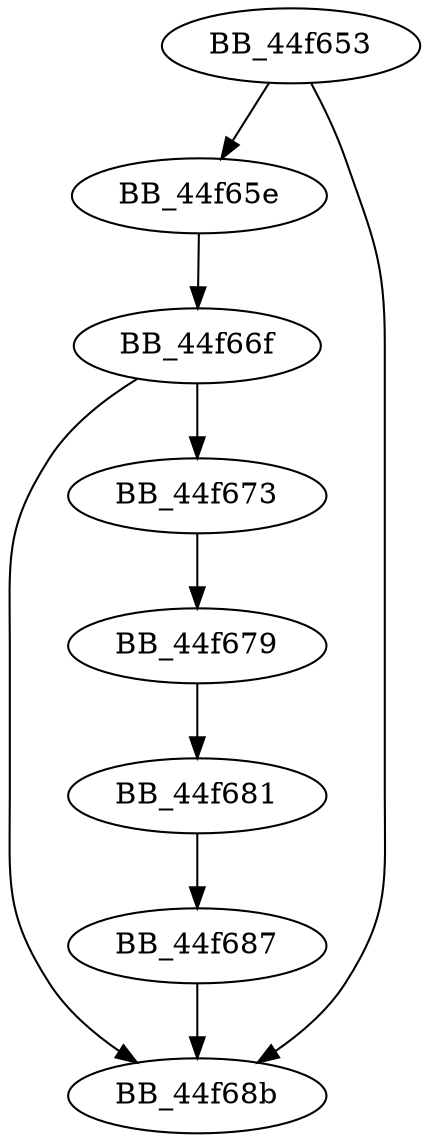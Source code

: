 DiGraph sub_44F653{
BB_44f653->BB_44f65e
BB_44f653->BB_44f68b
BB_44f65e->BB_44f66f
BB_44f66f->BB_44f673
BB_44f66f->BB_44f68b
BB_44f673->BB_44f679
BB_44f679->BB_44f681
BB_44f681->BB_44f687
BB_44f687->BB_44f68b
}
